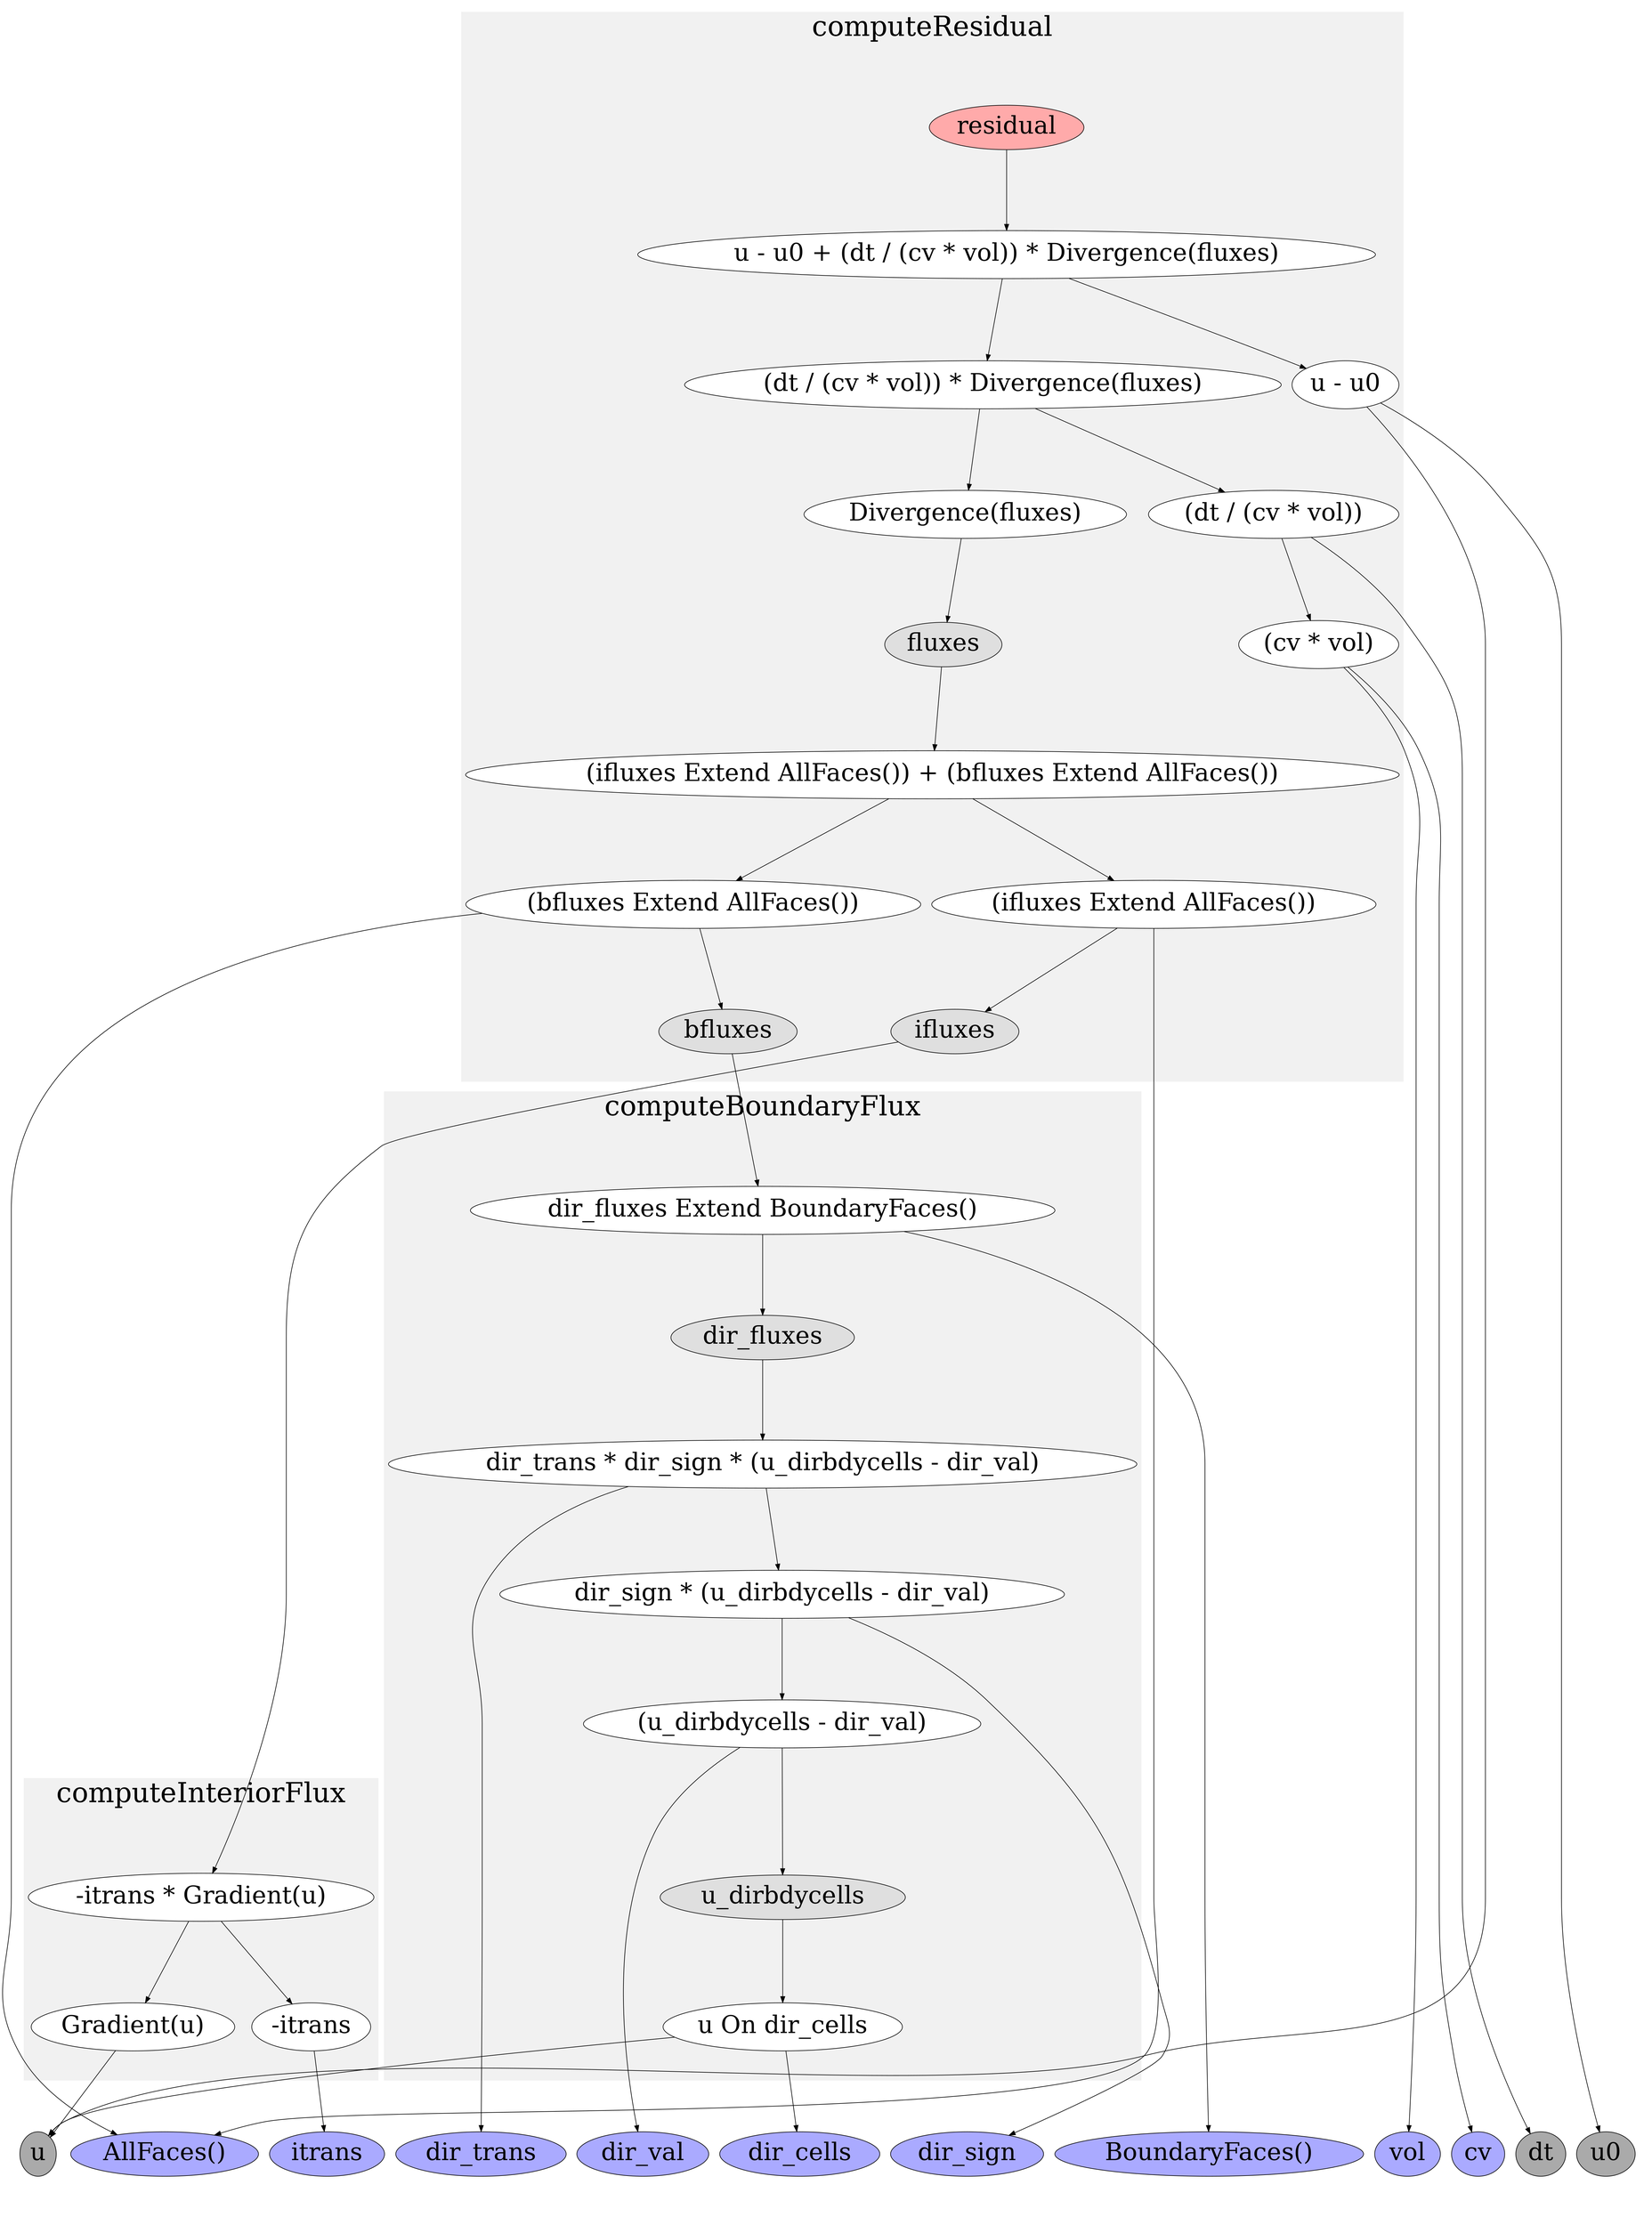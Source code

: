 digraph G {
	compound=true;
	nodesep=auto;
	splines=true;
	# Output
	residual [fontsize=40 fillcolor="#FFAAAA" style=filled];
	ratio="1.35,1"
	# External input
	itrans [fontsize=40 fillcolor="#AAAAFF" style=filled];
	vol [fontsize=40 fillcolor="#AAAAFF" style=filled];
	cv [fontsize=40 fillcolor="#AAAAFF" style=filled];
	"dir_cells" [fontsize=40 fillcolor="#AAAAFF" style=filled];
	"AllFaces()" [fontsize=40 fillcolor="#AAAAFF" style=filled];
	"dir_val" [fontsize=40 fillcolor="#AAAAFF" style=filled];
	"dir_sign" [fontsize=40 fillcolor="#AAAAFF" style=filled];
	"dir_trans" [fontsize=40 fillcolor="#AAAAFF" style=filled];
	"BoundaryFaces()" [fontsize=40 fillcolor="#AAAAFF" style=filled];

	u [fontsize=40 fillcolor="#AAAAAA" style=filled];
	dt [fontsize=40 fillcolor="#AAAAAA" style=filled];
	u0 [fontsize=40 fillcolor="#AAAAAA" style=filled];

	# Variables
	ifluxes [fontsize=40 fillcolor="#DFDFDF" style=filled]
	bfluxes [fontsize=40 fillcolor="#DFDFDF" style=filled]
	fluxes [fontsize=40 fillcolor="#DFDFDF" style=filled]
	u_dirbdycells [fontsize=40 fillcolor="#DFDFDF" style=filled]
	dir_fluxes [fontsize=40 fillcolor="#DFDFDF" style=filled]


	node [fontsize=40 fillcolor=white style=filled width=0.5 height=1.1]
	edge [fontsize=40]
	graph [fontsize=45]


subgraph cluster_outer {
	color=white
	subgraph cluster_1 {
		u;
	}
	subgraph cluster_2 {
		rank="max"
		u0;
		dir_trans;
		dt;
		cv;
		vol;
		dir_cells;
		dir_val;
		dir_sign;
		itrans;
		"BoundaryFaces()";
		"AllFaces()";
	}
}

	subgraph cluster_computeResidual {
		color=white;
		style=filled;
		fillcolor="#F1F1F1";
		#ifluxes -> "computeInteriorFlux(u)" -> u;
		ifluxes;
		#bfluxes -> "computeBoundaryFlux(u)" -> u;
		bfluxes;
		fluxes -> "(ifluxes Extend AllFaces()) + (bfluxes Extend AllFaces())";
		"(ifluxes Extend AllFaces()) + (bfluxes Extend AllFaces())" -> "(ifluxes Extend AllFaces())";
		"(ifluxes Extend AllFaces()) + (bfluxes Extend AllFaces())" -> "(bfluxes Extend AllFaces())";
		"(bfluxes Extend AllFaces())" -> {bfluxes, "AllFaces()"};
		"(ifluxes Extend AllFaces())" -> {ifluxes, "AllFaces()"};
		residual -> "u - u0 + (dt / (cv * vol)) * Divergence(fluxes)";
		"u - u0 + (dt / (cv * vol)) * Divergence(fluxes)" -> {"u - u0", "(dt / (cv * vol)) * Divergence(fluxes)"};
		"u - u0" -> u
		"u - u0" -> u0
		"(dt / (cv * vol)) * Divergence(fluxes)" -> "(dt / (cv * vol))";
		"(dt / (cv * vol))" -> dt
		"(dt / (cv * vol))" -> "(cv * vol)";
		"(cv * vol)" -> cv;
		"(cv * vol)" -> vol;
		"(dt / (cv * vol)) * Divergence(fluxes)" -> "Divergence(fluxes)";
		"Divergence(fluxes)" -> "fluxes"
		label = "computeResidual"
	}

	#subgraph cluster_start {
	#	u;
		#u0;
		#dir_trans;
		#dt;
		#cv;
		#vol;
		#dir_cells;
		#dir_val;
		#dir_sign;
		#itrans;
		#"BoundaryFaces()";
		#"AllFaces()";
#		label = "Setup"
	#}

	subgraph cluster_computeInteriorFlux {
		color=white;
		style=filled;
		fillcolor="#F1F1F1";
		"-itrans * Gradient(u)" -> {"-itrans", "Gradient(u)"};
		ifluxes -> "-itrans * Gradient(u)"
		"-itrans" -> itrans;
		"Gradient(u)" -> u;
		label = "computeInteriorFlux"
	}

	subgraph cluster_computeBoundaryFlux {
		color=white;
		style=filled;
		fillcolor="#F1F1F1";
		bfluxes -> "dir_fluxes Extend BoundaryFaces()" [maxlen = 2]
	    "u_dirbdycells" -> "u On dir_cells";
	    "u On dir_cells" -> {u, "dir_cells"}
	    "dir_fluxes" -> "dir_trans * dir_sign * (u_dirbdycells - dir_val)"

	    "dir_trans * dir_sign * (u_dirbdycells - dir_val)" -> {"dir_trans", "dir_sign * (u_dirbdycells - dir_val)"};
	    "dir_sign * (u_dirbdycells - dir_val)" -> {"dir_sign", "(u_dirbdycells - dir_val)"};
	    "(u_dirbdycells - dir_val)" -> {"u_dirbdycells", "dir_val"};

	    "dir_fluxes Extend BoundaryFaces()" -> {"dir_fluxes", "BoundaryFaces()"};
	    label = "computeBoundaryFlux"
	}

}